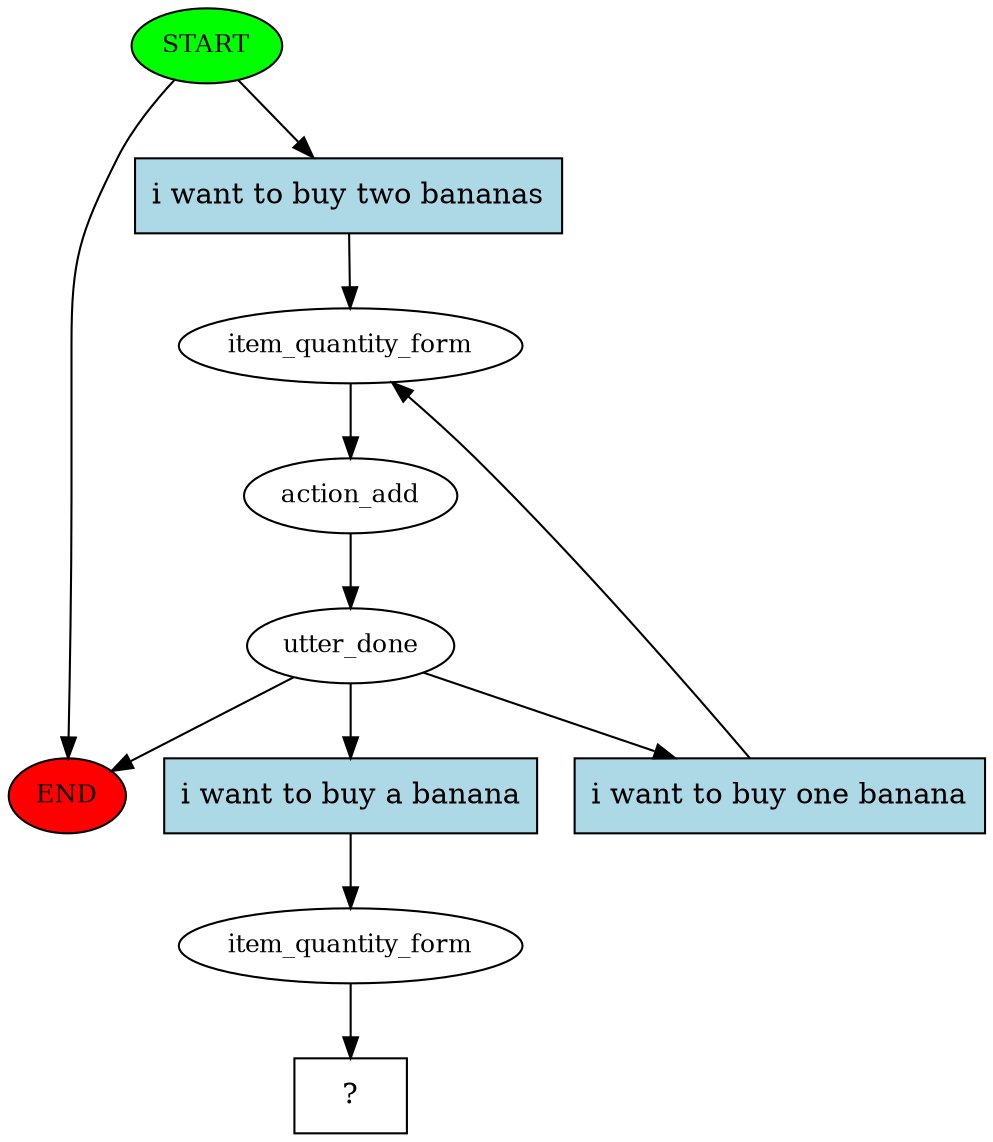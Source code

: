 digraph  {
0 [class="start active", fillcolor=green, fontsize=12, label=START, style=filled];
"-1" [class=end, fillcolor=red, fontsize=12, label=END, style=filled];
1 [class=active, fontsize=12, label=item_quantity_form];
2 [class=active, fontsize=12, label=action_add];
3 [class=active, fontsize=12, label=utter_done];
13 [class=active, fontsize=12, label=item_quantity_form];
14 [class="intent dashed active", label="  ?  ", shape=rect];
15 [class="intent active", fillcolor=lightblue, label="i want to buy two bananas", shape=rect, style=filled];
16 [class="intent active", fillcolor=lightblue, label="i want to buy one banana", shape=rect, style=filled];
17 [class="intent active", fillcolor=lightblue, label="i want to buy a banana", shape=rect, style=filled];
0 -> "-1"  [class="", key=NONE, label=""];
0 -> 15  [class=active, key=0];
1 -> 2  [class=active, key=NONE, label=""];
2 -> 3  [class=active, key=NONE, label=""];
3 -> "-1"  [class="", key=NONE, label=""];
3 -> 16  [class=active, key=0];
3 -> 17  [class=active, key=0];
13 -> 14  [class=active, key=NONE, label=""];
15 -> 1  [class=active, key=0];
16 -> 1  [class=active, key=0];
17 -> 13  [class=active, key=0];
}
